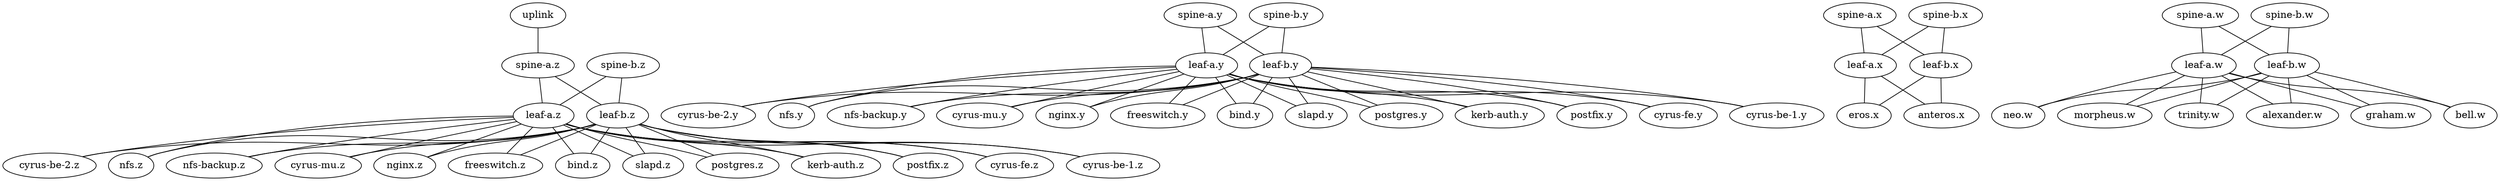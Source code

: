 # To create a network diagram:
# cat topology.dot | sed 's/:\"eth[0-9]\+\"//g' | dot -Tsvg > topology.svg
#

# To generate host_vars, run:
#   gen_host_vars.sh topology.dot

graph G {
    hostnametype="fqdn"
    LLDP=""
    BFD="upMinTx=150,requiredMinRx=150,detectMult=3,afi=v6"
    #"isp-pe-1" -- "isp-pe-2"
    #"isp-pe-2" -- "isp-pe-3"
    #"isp-pe-3" -- "isp-pe-4"
    #"isp-pe-4" -- "isp-pe-1"
    #"isp-pe-1" -- "spine-a.z":"eth24"
    #"isp-pe-2" -- "spine-b.z":"eth23"
    #"isp-pe-2" -- "spine-a.y":"eth24"
    #"isp-pe-3" -- "spine-b.y":"eth23"
    #"isp-pe-3" -- "spine-a.x":"eth24"
    #"isp-pe-4" -- "spine-b.x":"eth23"
    #"isp-pe-4" -- "spine-a.w":"eth24"
    #"isp-pe-1" -- "spine-b.w":"eth23"
    "uplink":"eth42" -- "spine-a.z":"eth24"
    "spine-a.z":"eth0" -- "leaf-a.z":"eth0"
    "spine-a.z":"eth1" -- "leaf-b.z":"eth0"
    "spine-b.z":"eth0" -- "leaf-a.z":"eth1"
    "spine-b.z":"eth1" -- "leaf-b.z":"eth1"
    "spine-a.y":"eth0" -- "leaf-a.y":"eth0"
    "spine-a.y":"eth1" -- "leaf-b.y":"eth0"
    "spine-b.y":"eth0" -- "leaf-a.y":"eth1"
    "spine-b.y":"eth1" -- "leaf-b.y":"eth1"
    "spine-a.x":"eth0" -- "leaf-a.x":"eth0"
    "spine-a.x":"eth1" -- "leaf-b.x":"eth0"
    "spine-b.x":"eth0" -- "leaf-a.x":"eth1"
    "spine-b.x":"eth1" -- "leaf-b.x":"eth1"
    "spine-a.w":"eth0" -- "leaf-a.w":"eth0"
    "spine-a.w":"eth1" -- "leaf-b.w":"eth0"
    "spine-b.w":"eth0" -- "leaf-a.w":"eth1"
    "spine-b.w":"eth1" -- "leaf-b.w":"eth1"
    "leaf-a.z":"eth2" -- "slapd.z":"eth0"
    "leaf-b.z":"eth2" -- "slapd.z":"eth1"
    "leaf-a.y":"eth2" -- "slapd.y":"eth0"
    "leaf-b.y":"eth2" -- "slapd.y":"eth1"
    "leaf-a.z":"eth3" -- "postgres.z":"eth0"
    "leaf-b.z":"eth3" -- "postgres.z":"eth1"
    "leaf-a.y":"eth3" -- "postgres.y":"eth0"
    "leaf-b.y":"eth3" -- "postgres.y":"eth1"
    "leaf-a.z":"eth4" -- "kerb-auth.z":"eth0"
    "leaf-b.z":"eth4" -- "kerb-auth.z":"eth1"
    "leaf-a.y":"eth4" -- "kerb-auth.y":"eth0"
    "leaf-b.y":"eth4" -- "kerb-auth.y":"eth1"
    "leaf-a.z":"eth5" -- "postfix.z":"eth0"
    "leaf-b.z":"eth5" -- "postfix.z":"eth1"
    "leaf-a.y":"eth5" -- "postfix.y":"eth0"
    "leaf-b.y":"eth5" -- "postfix.y":"eth1"
    "leaf-a.z":"eth6" -- "cyrus-fe.z":"eth0"
    "leaf-b.z":"eth6" -- "cyrus-fe.z":"eth1"
    "leaf-a.y":"eth6" -- "cyrus-fe.y":"eth0"
    "leaf-b.y":"eth6" -- "cyrus-fe.y":"eth1"
    "leaf-a.z":"eth7" -- "cyrus-be-1.z":"eth0"
    "leaf-b.z":"eth7" -- "cyrus-be-1.z":"eth1"
    "leaf-a.y":"eth7" -- "cyrus-be-1.y":"eth0"
    "leaf-b.y":"eth7" -- "cyrus-be-1.y":"eth1"
    "leaf-a.z":"eth8" -- "cyrus-be-2.z":"eth0"
    "leaf-b.z":"eth8" -- "cyrus-be-2.z":"eth1"
    "leaf-a.y":"eth8" -- "cyrus-be-2.y":"eth0"
    "leaf-b.y":"eth8" -- "cyrus-be-2.y":"eth1"
    "leaf-a.z":"eth9" -- "nfs.z":"eth0"
    "leaf-b.z":"eth9" -- "nfs.z":"eth1"
    "leaf-a.y":"eth9" -- "nfs.y":"eth0"
    "leaf-b.y":"eth9" -- "nfs.y":"eth1"
    "leaf-a.z":"eth10" -- "nfs-backup.z":"eth0"
    "leaf-b.z":"eth10" -- "nfs-backup.z":"eth1"
    "leaf-a.y":"eth10" -- "nfs-backup.y":"eth0"
    "leaf-b.y":"eth10" -- "nfs-backup.y":"eth1"
    "leaf-a.z":"eth11" -- "cyrus-mu.z":"eth0"
    "leaf-b.z":"eth11" -- "cyrus-mu.z":"eth1"
    "leaf-a.y":"eth11" -- "cyrus-mu.y":"eth0"
    "leaf-b.y":"eth11" -- "cyrus-mu.y":"eth1"
    "leaf-a.z":"eth12" -- "nginx.z":"eth0"
    "leaf-b.z":"eth12" -- "nginx.z":"eth1"
    "leaf-a.y":"eth12" -- "nginx.y":"eth0"
    "leaf-b.y":"eth12" -- "nginx.y":"eth1"
    "leaf-a.z":"eth13" -- "freeswitch.z":"eth0"
    "leaf-b.z":"eth13" -- "freeswitch.z":"eth1"
    "leaf-a.y":"eth13" -- "freeswitch.y":"eth0"
    "leaf-b.y":"eth13" -- "freeswitch.y":"eth1"
    "leaf-a.z":"eth14" -- "bind.z":"eth0"
    "leaf-b.z":"eth14" -- "bind.z":"eth1"
    "leaf-a.y":"eth14" -- "bind.y":"eth0"
    "leaf-b.y":"eth14" -- "bind.y":"eth1"
    "leaf-a.w":"eth2" -- "neo.w":"eth0"
    "leaf-b.w":"eth2" -- "neo.w":"eth1"
    "leaf-a.w":"eth3" -- "morpheus.w":"eth0"
    "leaf-b.w":"eth3" -- "morpheus.w":"eth1"
    "leaf-a.w":"eth4" -- "trinity.w":"eth0"
    "leaf-b.w":"eth4" -- "trinity.w":"eth1"
    "leaf-a.w":"eth5" -- "alexander.w":"eth0"
    "leaf-b.w":"eth5" -- "alexander.w":"eth1"
    "leaf-a.w":"eth6" -- "graham.w":"eth0"
    "leaf-b.w":"eth6" -- "graham.w":"eth1"
    "leaf-a.w":"eth7" -- "bell.w":"eth0"
    "leaf-b.w":"eth7" -- "bell.w":"eth1"
    "leaf-a.x":"eth2" -- "eros.x":"eth0"
    "leaf-b.x":"eth2" -- "eros.x":"eth1"
    "leaf-a.x":"eth3" -- "anteros.x":"eth0"
    "leaf-b.x":"eth3" -- "anteros.x":"eth1"
}
